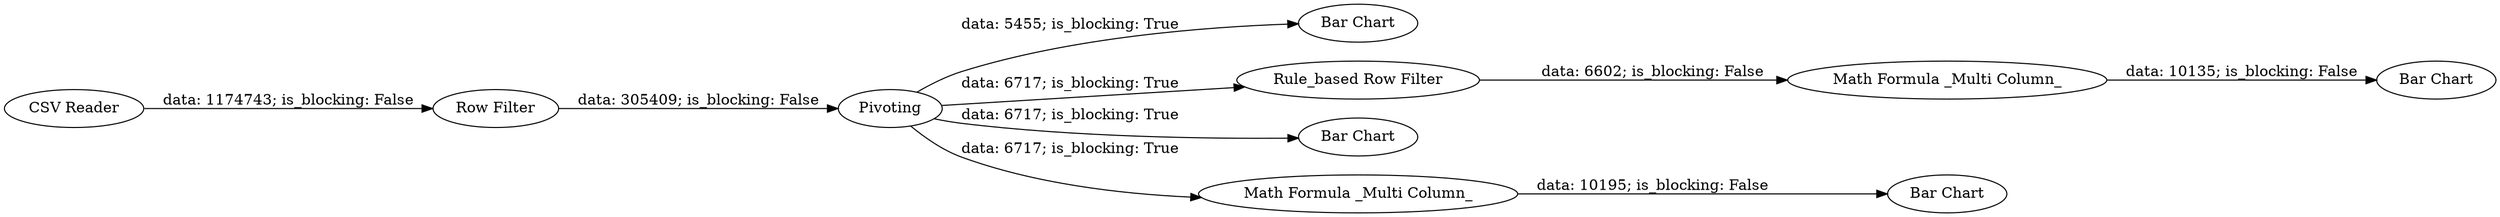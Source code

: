 digraph {
	"1959875171728425750_16" [label="Bar Chart"]
	"1959875171728425750_14" [label="Bar Chart"]
	"1959875171728425750_4" [label="Row Filter"]
	"1959875171728425750_25" [label="Rule_based Row Filter"]
	"1959875171728425750_15" [label="Bar Chart"]
	"1959875171728425750_7" [label=Pivoting]
	"1959875171728425750_22" [label="Bar Chart"]
	"1959875171728425750_11" [label="Math Formula _Multi Column_"]
	"1959875171728425750_21" [label="Math Formula _Multi Column_"]
	"1959875171728425750_3" [label="CSV Reader"]
	"1959875171728425750_7" -> "1959875171728425750_11" [label="data: 6717; is_blocking: True"]
	"1959875171728425750_3" -> "1959875171728425750_4" [label="data: 1174743; is_blocking: False"]
	"1959875171728425750_21" -> "1959875171728425750_22" [label="data: 10135; is_blocking: False"]
	"1959875171728425750_4" -> "1959875171728425750_7" [label="data: 305409; is_blocking: False"]
	"1959875171728425750_7" -> "1959875171728425750_14" [label="data: 5455; is_blocking: True"]
	"1959875171728425750_7" -> "1959875171728425750_25" [label="data: 6717; is_blocking: True"]
	"1959875171728425750_25" -> "1959875171728425750_21" [label="data: 6602; is_blocking: False"]
	"1959875171728425750_7" -> "1959875171728425750_15" [label="data: 6717; is_blocking: True"]
	"1959875171728425750_11" -> "1959875171728425750_16" [label="data: 10195; is_blocking: False"]
	rankdir=LR
}
